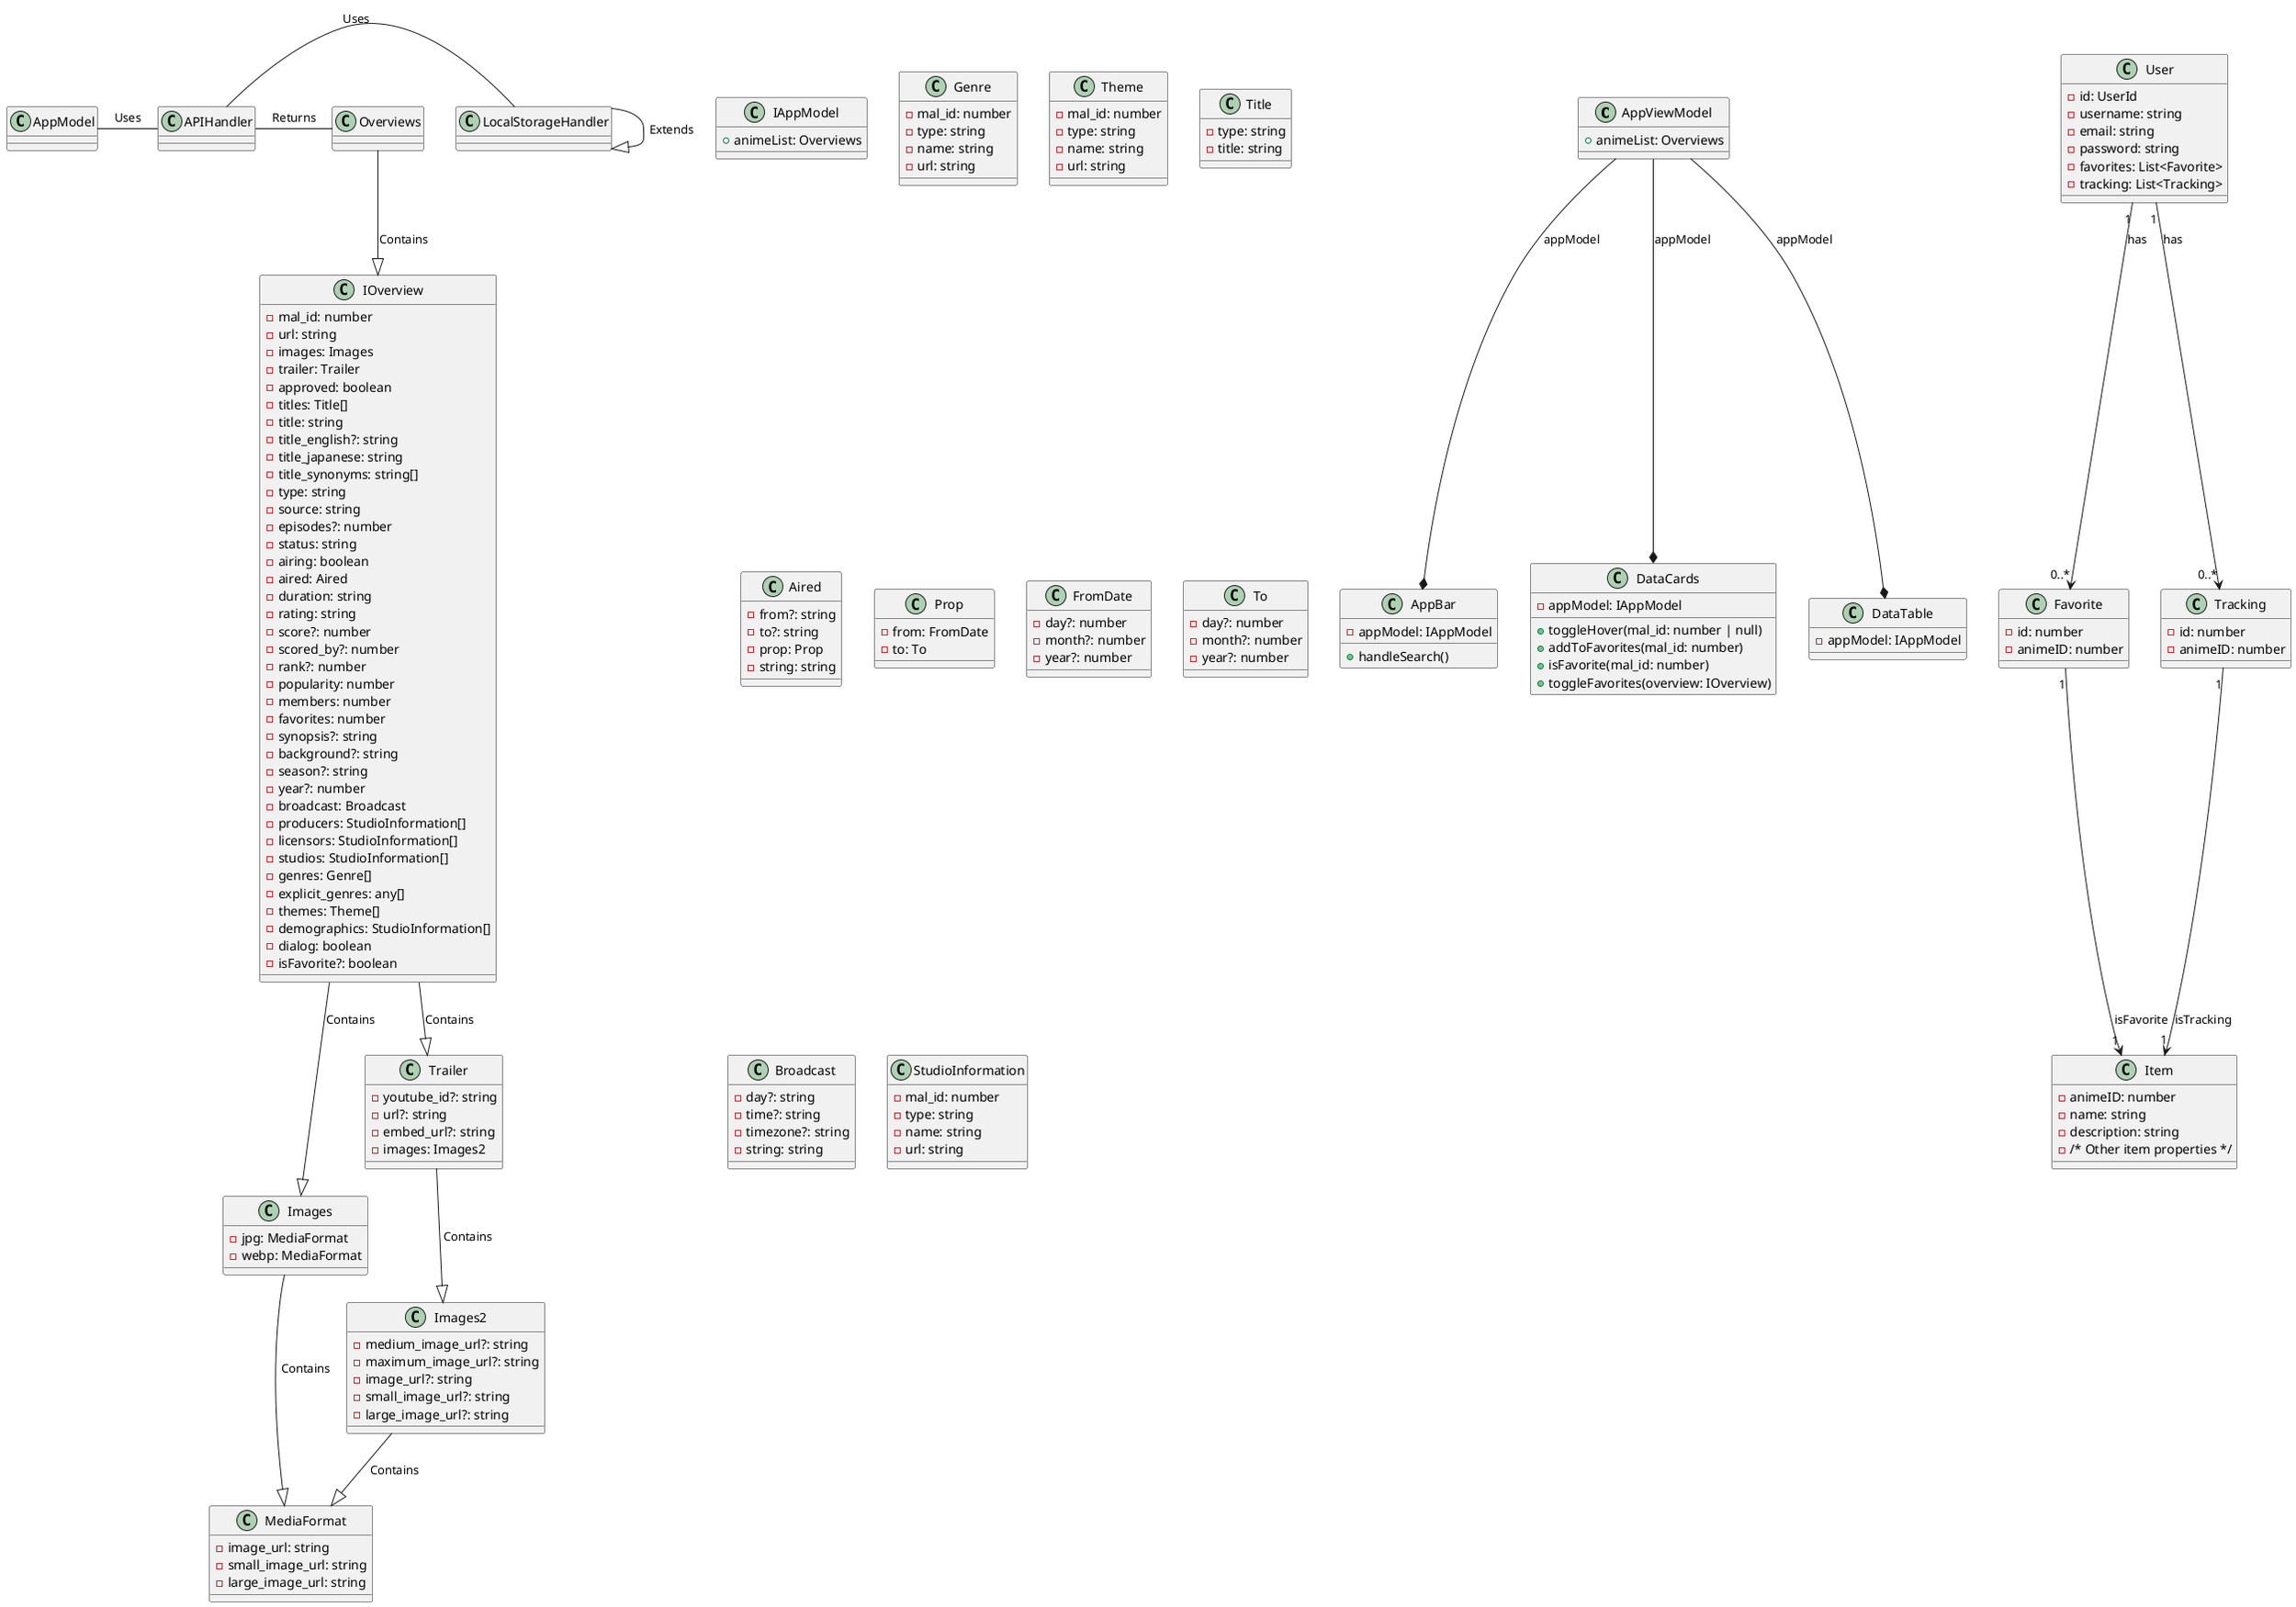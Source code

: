 @startuml

class AppViewModel {
  + animeList: Overviews
}

class AppBar {
  - appModel: IAppModel
  + handleSearch()
}

class DataCards {
  - appModel: IAppModel
  + toggleHover(mal_id: number | null)
  + addToFavorites(mal_id: number)
  + isFavorite(mal_id: number)
  + toggleFavorites(overview: IOverview)
}

class DataTable {
  - appModel: IAppModel
}

class IAppModel {
  + animeList: Overviews
}

class IOverview {
  - mal_id: number
  - url: string
  - images: Images
  - trailer: Trailer
  - approved: boolean
  - titles: Title[]
  - title: string
  - title_english?: string
  - title_japanese: string
  - title_synonyms: string[]
  - type: string
  - source: string
  - episodes?: number
  - status: string
  - airing: boolean
  - aired: Aired
  - duration: string
  - rating: string
  - score?: number
  - scored_by?: number
  - rank?: number
  - popularity: number
  - members: number
  - favorites: number
  - synopsis?: string
  - background?: string
  - season?: string
  - year?: number
  - broadcast: Broadcast
  - producers: StudioInformation[]
  - licensors: StudioInformation[]
  - studios: StudioInformation[]
  - genres: Genre[]
  - explicit_genres: any[]
  - themes: Theme[]
  - demographics: StudioInformation[]
  - dialog: boolean
  - isFavorite?: boolean
}

class Images {
  - jpg: MediaFormat
  - webp: MediaFormat
}

class MediaFormat {
  - image_url: string
  - small_image_url: string
  - large_image_url: string
}

class Images2 {
  - medium_image_url?: string
  - maximum_image_url?: string
  - image_url?: string
  - small_image_url?: string
  - large_image_url?: string
}

class Trailer {
  - youtube_id?: string
  - url?: string
  - embed_url?: string
  - images: Images2
}

class Genre {
  - mal_id: number
  - type: string
  - name: string
  - url: string
}

class Theme {
  - mal_id: number
  - type: string
  - name: string
  - url: string
}

class Title {
  - type: string
  - title: string
}

class Aired {
  - from?: string
  - to?: string
  - prop: Prop
  - string: string
}

class Prop {
  - from: FromDate
  - to: To
}

class FromDate {
  - day?: number
  - month?: number
  - year?: number
}

class To {
  - day?: number
  - month?: number
  - year?: number
}

class Broadcast {
  - day?: string
  - time?: string
  - timezone?: string
  - string: string
}

class StudioInformation {
  - mal_id: number
  - type: string
  - name: string
  - url: string
}

class User {
  - id: UserId
  - username: string
  - email: string
  - password: string
  - favorites: List<Favorite>
  - tracking: List<Tracking>
}

class Favorite {
  - id: number
  - animeID: number
}

class Tracking {
  - id: number
  - animeID: number
}

class Item {
  - animeID: number
  - name: string
  - description: string
  - /* Other item properties */
}

AppViewModel --* AppBar: appModel
AppViewModel --* DataCards: appModel
AppViewModel --* DataTable: appModel
AppModel - APIHandler: Uses
APIHandler - LocalStorageHandler: Uses
LocalStorageHandler --|> LocalStorageHandler: Extends
APIHandler - Overviews: Returns
Overviews --|> IOverview: Contains
IOverview --|> Images: Contains
IOverview --|> Trailer: Contains
Images --|> MediaFormat: Contains
Images2 --|> MediaFormat: Contains
Trailer --|> Images2: Contains
User "1" --> "0..*" Favorite : has
User "1" --> "0..*" Tracking : has
Favorite "1" --> "1" Item : isFavorite
Tracking "1" --> "1" Item : isTracking

@enduml
